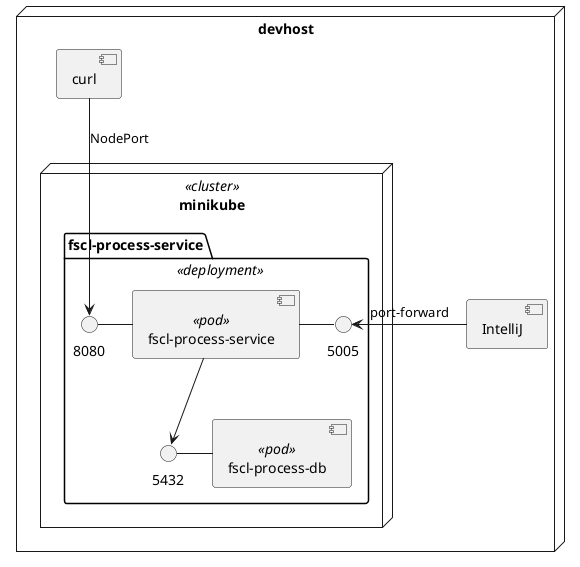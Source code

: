 @startuml
'https://plantuml.com/component-diagram



node "devhost" {

    node minikube <<cluster>> {
        package fscl-process-service <<deployment>> {
            component "fscl-process-service" as svc <<pod>>
            component "fscl-process-db" as db <<pod>>
            8080 - [svc]
            [svc] - 5005
            [svc] --> 5432
            5432 - [db]
        }
    }

    [curl] --> 8080: NodePort
    [IntelliJ] -> 5005: port-forward
}






@enduml